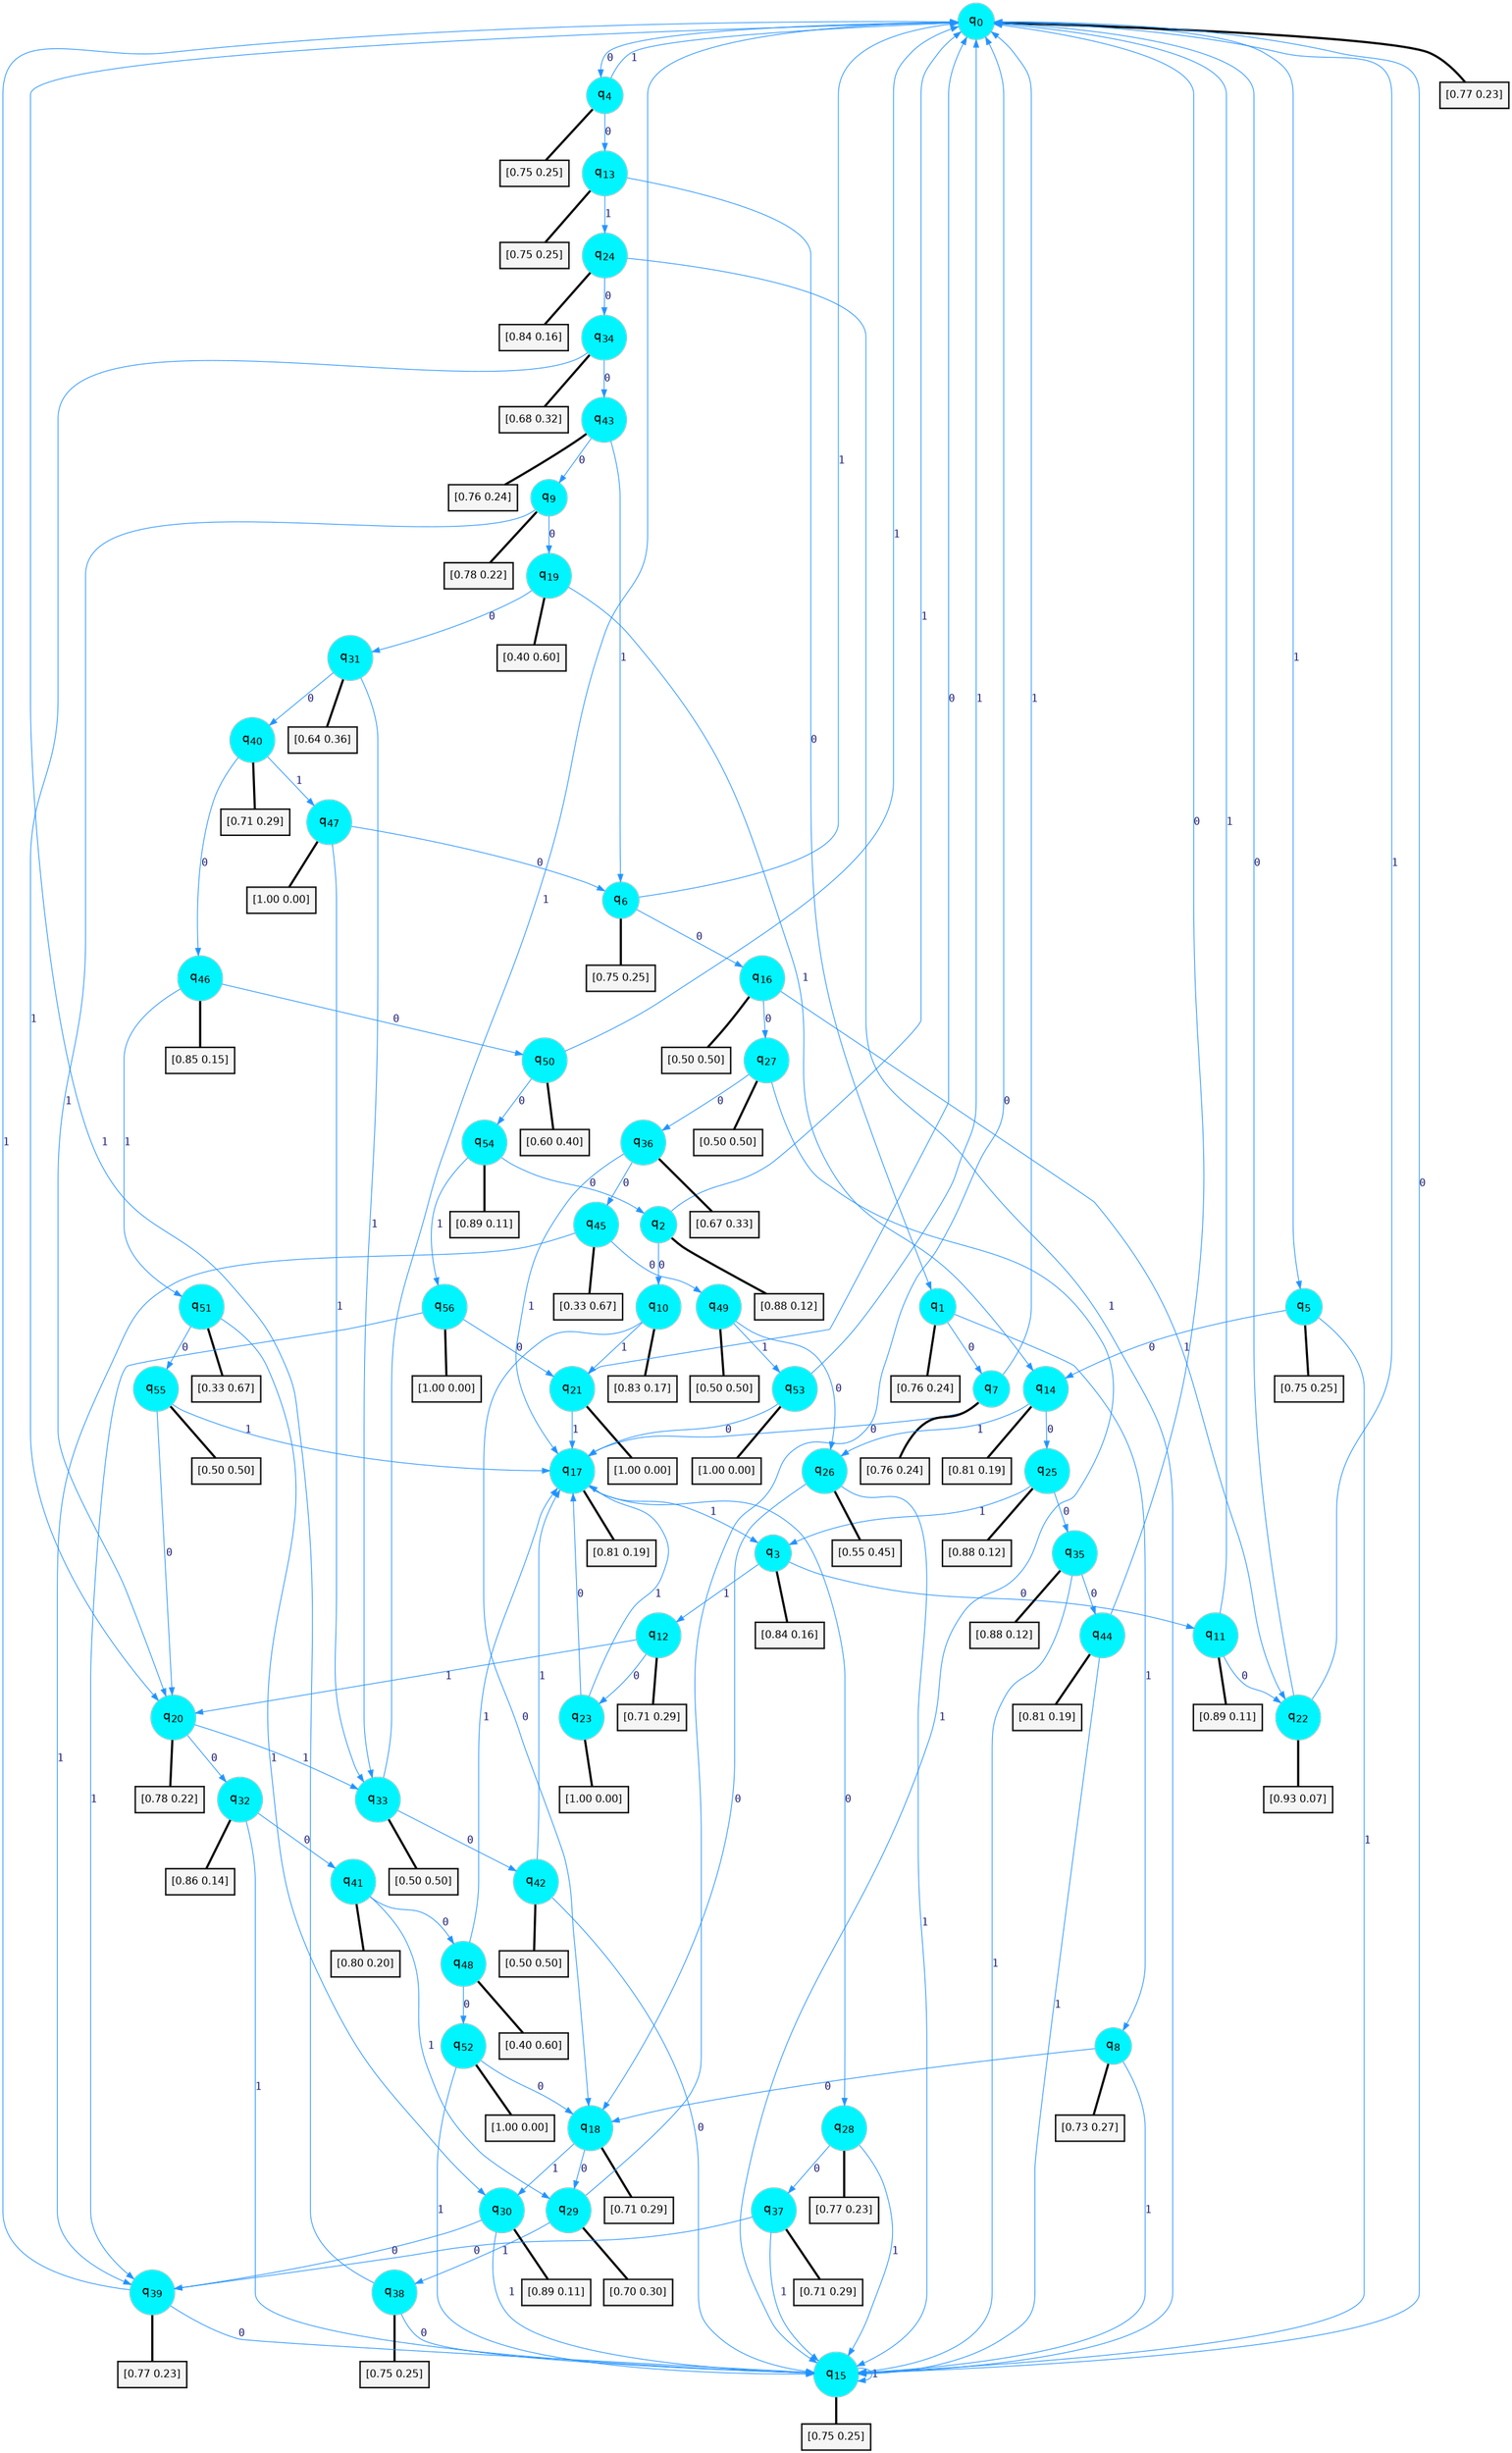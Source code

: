 digraph G {
graph [
bgcolor=transparent, dpi=300, rankdir=TD, size="40,25"];
node [
color=gray, fillcolor=turquoise1, fontcolor=black, fontname=Helvetica, fontsize=16, fontweight=bold, shape=circle, style=filled];
edge [
arrowsize=1, color=dodgerblue1, fontcolor=midnightblue, fontname=courier, fontweight=bold, penwidth=1, style=solid, weight=20];
0[label=<q<SUB>0</SUB>>];
1[label=<q<SUB>1</SUB>>];
2[label=<q<SUB>2</SUB>>];
3[label=<q<SUB>3</SUB>>];
4[label=<q<SUB>4</SUB>>];
5[label=<q<SUB>5</SUB>>];
6[label=<q<SUB>6</SUB>>];
7[label=<q<SUB>7</SUB>>];
8[label=<q<SUB>8</SUB>>];
9[label=<q<SUB>9</SUB>>];
10[label=<q<SUB>10</SUB>>];
11[label=<q<SUB>11</SUB>>];
12[label=<q<SUB>12</SUB>>];
13[label=<q<SUB>13</SUB>>];
14[label=<q<SUB>14</SUB>>];
15[label=<q<SUB>15</SUB>>];
16[label=<q<SUB>16</SUB>>];
17[label=<q<SUB>17</SUB>>];
18[label=<q<SUB>18</SUB>>];
19[label=<q<SUB>19</SUB>>];
20[label=<q<SUB>20</SUB>>];
21[label=<q<SUB>21</SUB>>];
22[label=<q<SUB>22</SUB>>];
23[label=<q<SUB>23</SUB>>];
24[label=<q<SUB>24</SUB>>];
25[label=<q<SUB>25</SUB>>];
26[label=<q<SUB>26</SUB>>];
27[label=<q<SUB>27</SUB>>];
28[label=<q<SUB>28</SUB>>];
29[label=<q<SUB>29</SUB>>];
30[label=<q<SUB>30</SUB>>];
31[label=<q<SUB>31</SUB>>];
32[label=<q<SUB>32</SUB>>];
33[label=<q<SUB>33</SUB>>];
34[label=<q<SUB>34</SUB>>];
35[label=<q<SUB>35</SUB>>];
36[label=<q<SUB>36</SUB>>];
37[label=<q<SUB>37</SUB>>];
38[label=<q<SUB>38</SUB>>];
39[label=<q<SUB>39</SUB>>];
40[label=<q<SUB>40</SUB>>];
41[label=<q<SUB>41</SUB>>];
42[label=<q<SUB>42</SUB>>];
43[label=<q<SUB>43</SUB>>];
44[label=<q<SUB>44</SUB>>];
45[label=<q<SUB>45</SUB>>];
46[label=<q<SUB>46</SUB>>];
47[label=<q<SUB>47</SUB>>];
48[label=<q<SUB>48</SUB>>];
49[label=<q<SUB>49</SUB>>];
50[label=<q<SUB>50</SUB>>];
51[label=<q<SUB>51</SUB>>];
52[label=<q<SUB>52</SUB>>];
53[label=<q<SUB>53</SUB>>];
54[label=<q<SUB>54</SUB>>];
55[label=<q<SUB>55</SUB>>];
56[label=<q<SUB>56</SUB>>];
57[label="[0.77 0.23]", shape=box,fontcolor=black, fontname=Helvetica, fontsize=14, penwidth=2, fillcolor=whitesmoke,color=black];
58[label="[0.76 0.24]", shape=box,fontcolor=black, fontname=Helvetica, fontsize=14, penwidth=2, fillcolor=whitesmoke,color=black];
59[label="[0.88 0.12]", shape=box,fontcolor=black, fontname=Helvetica, fontsize=14, penwidth=2, fillcolor=whitesmoke,color=black];
60[label="[0.84 0.16]", shape=box,fontcolor=black, fontname=Helvetica, fontsize=14, penwidth=2, fillcolor=whitesmoke,color=black];
61[label="[0.75 0.25]", shape=box,fontcolor=black, fontname=Helvetica, fontsize=14, penwidth=2, fillcolor=whitesmoke,color=black];
62[label="[0.75 0.25]", shape=box,fontcolor=black, fontname=Helvetica, fontsize=14, penwidth=2, fillcolor=whitesmoke,color=black];
63[label="[0.75 0.25]", shape=box,fontcolor=black, fontname=Helvetica, fontsize=14, penwidth=2, fillcolor=whitesmoke,color=black];
64[label="[0.76 0.24]", shape=box,fontcolor=black, fontname=Helvetica, fontsize=14, penwidth=2, fillcolor=whitesmoke,color=black];
65[label="[0.73 0.27]", shape=box,fontcolor=black, fontname=Helvetica, fontsize=14, penwidth=2, fillcolor=whitesmoke,color=black];
66[label="[0.78 0.22]", shape=box,fontcolor=black, fontname=Helvetica, fontsize=14, penwidth=2, fillcolor=whitesmoke,color=black];
67[label="[0.83 0.17]", shape=box,fontcolor=black, fontname=Helvetica, fontsize=14, penwidth=2, fillcolor=whitesmoke,color=black];
68[label="[0.89 0.11]", shape=box,fontcolor=black, fontname=Helvetica, fontsize=14, penwidth=2, fillcolor=whitesmoke,color=black];
69[label="[0.71 0.29]", shape=box,fontcolor=black, fontname=Helvetica, fontsize=14, penwidth=2, fillcolor=whitesmoke,color=black];
70[label="[0.75 0.25]", shape=box,fontcolor=black, fontname=Helvetica, fontsize=14, penwidth=2, fillcolor=whitesmoke,color=black];
71[label="[0.81 0.19]", shape=box,fontcolor=black, fontname=Helvetica, fontsize=14, penwidth=2, fillcolor=whitesmoke,color=black];
72[label="[0.75 0.25]", shape=box,fontcolor=black, fontname=Helvetica, fontsize=14, penwidth=2, fillcolor=whitesmoke,color=black];
73[label="[0.50 0.50]", shape=box,fontcolor=black, fontname=Helvetica, fontsize=14, penwidth=2, fillcolor=whitesmoke,color=black];
74[label="[0.81 0.19]", shape=box,fontcolor=black, fontname=Helvetica, fontsize=14, penwidth=2, fillcolor=whitesmoke,color=black];
75[label="[0.71 0.29]", shape=box,fontcolor=black, fontname=Helvetica, fontsize=14, penwidth=2, fillcolor=whitesmoke,color=black];
76[label="[0.40 0.60]", shape=box,fontcolor=black, fontname=Helvetica, fontsize=14, penwidth=2, fillcolor=whitesmoke,color=black];
77[label="[0.78 0.22]", shape=box,fontcolor=black, fontname=Helvetica, fontsize=14, penwidth=2, fillcolor=whitesmoke,color=black];
78[label="[1.00 0.00]", shape=box,fontcolor=black, fontname=Helvetica, fontsize=14, penwidth=2, fillcolor=whitesmoke,color=black];
79[label="[0.93 0.07]", shape=box,fontcolor=black, fontname=Helvetica, fontsize=14, penwidth=2, fillcolor=whitesmoke,color=black];
80[label="[1.00 0.00]", shape=box,fontcolor=black, fontname=Helvetica, fontsize=14, penwidth=2, fillcolor=whitesmoke,color=black];
81[label="[0.84 0.16]", shape=box,fontcolor=black, fontname=Helvetica, fontsize=14, penwidth=2, fillcolor=whitesmoke,color=black];
82[label="[0.88 0.12]", shape=box,fontcolor=black, fontname=Helvetica, fontsize=14, penwidth=2, fillcolor=whitesmoke,color=black];
83[label="[0.55 0.45]", shape=box,fontcolor=black, fontname=Helvetica, fontsize=14, penwidth=2, fillcolor=whitesmoke,color=black];
84[label="[0.50 0.50]", shape=box,fontcolor=black, fontname=Helvetica, fontsize=14, penwidth=2, fillcolor=whitesmoke,color=black];
85[label="[0.77 0.23]", shape=box,fontcolor=black, fontname=Helvetica, fontsize=14, penwidth=2, fillcolor=whitesmoke,color=black];
86[label="[0.70 0.30]", shape=box,fontcolor=black, fontname=Helvetica, fontsize=14, penwidth=2, fillcolor=whitesmoke,color=black];
87[label="[0.89 0.11]", shape=box,fontcolor=black, fontname=Helvetica, fontsize=14, penwidth=2, fillcolor=whitesmoke,color=black];
88[label="[0.64 0.36]", shape=box,fontcolor=black, fontname=Helvetica, fontsize=14, penwidth=2, fillcolor=whitesmoke,color=black];
89[label="[0.86 0.14]", shape=box,fontcolor=black, fontname=Helvetica, fontsize=14, penwidth=2, fillcolor=whitesmoke,color=black];
90[label="[0.50 0.50]", shape=box,fontcolor=black, fontname=Helvetica, fontsize=14, penwidth=2, fillcolor=whitesmoke,color=black];
91[label="[0.68 0.32]", shape=box,fontcolor=black, fontname=Helvetica, fontsize=14, penwidth=2, fillcolor=whitesmoke,color=black];
92[label="[0.88 0.12]", shape=box,fontcolor=black, fontname=Helvetica, fontsize=14, penwidth=2, fillcolor=whitesmoke,color=black];
93[label="[0.67 0.33]", shape=box,fontcolor=black, fontname=Helvetica, fontsize=14, penwidth=2, fillcolor=whitesmoke,color=black];
94[label="[0.71 0.29]", shape=box,fontcolor=black, fontname=Helvetica, fontsize=14, penwidth=2, fillcolor=whitesmoke,color=black];
95[label="[0.75 0.25]", shape=box,fontcolor=black, fontname=Helvetica, fontsize=14, penwidth=2, fillcolor=whitesmoke,color=black];
96[label="[0.77 0.23]", shape=box,fontcolor=black, fontname=Helvetica, fontsize=14, penwidth=2, fillcolor=whitesmoke,color=black];
97[label="[0.71 0.29]", shape=box,fontcolor=black, fontname=Helvetica, fontsize=14, penwidth=2, fillcolor=whitesmoke,color=black];
98[label="[0.80 0.20]", shape=box,fontcolor=black, fontname=Helvetica, fontsize=14, penwidth=2, fillcolor=whitesmoke,color=black];
99[label="[0.50 0.50]", shape=box,fontcolor=black, fontname=Helvetica, fontsize=14, penwidth=2, fillcolor=whitesmoke,color=black];
100[label="[0.76 0.24]", shape=box,fontcolor=black, fontname=Helvetica, fontsize=14, penwidth=2, fillcolor=whitesmoke,color=black];
101[label="[0.81 0.19]", shape=box,fontcolor=black, fontname=Helvetica, fontsize=14, penwidth=2, fillcolor=whitesmoke,color=black];
102[label="[0.33 0.67]", shape=box,fontcolor=black, fontname=Helvetica, fontsize=14, penwidth=2, fillcolor=whitesmoke,color=black];
103[label="[0.85 0.15]", shape=box,fontcolor=black, fontname=Helvetica, fontsize=14, penwidth=2, fillcolor=whitesmoke,color=black];
104[label="[1.00 0.00]", shape=box,fontcolor=black, fontname=Helvetica, fontsize=14, penwidth=2, fillcolor=whitesmoke,color=black];
105[label="[0.40 0.60]", shape=box,fontcolor=black, fontname=Helvetica, fontsize=14, penwidth=2, fillcolor=whitesmoke,color=black];
106[label="[0.50 0.50]", shape=box,fontcolor=black, fontname=Helvetica, fontsize=14, penwidth=2, fillcolor=whitesmoke,color=black];
107[label="[0.60 0.40]", shape=box,fontcolor=black, fontname=Helvetica, fontsize=14, penwidth=2, fillcolor=whitesmoke,color=black];
108[label="[0.33 0.67]", shape=box,fontcolor=black, fontname=Helvetica, fontsize=14, penwidth=2, fillcolor=whitesmoke,color=black];
109[label="[1.00 0.00]", shape=box,fontcolor=black, fontname=Helvetica, fontsize=14, penwidth=2, fillcolor=whitesmoke,color=black];
110[label="[1.00 0.00]", shape=box,fontcolor=black, fontname=Helvetica, fontsize=14, penwidth=2, fillcolor=whitesmoke,color=black];
111[label="[0.89 0.11]", shape=box,fontcolor=black, fontname=Helvetica, fontsize=14, penwidth=2, fillcolor=whitesmoke,color=black];
112[label="[0.50 0.50]", shape=box,fontcolor=black, fontname=Helvetica, fontsize=14, penwidth=2, fillcolor=whitesmoke,color=black];
113[label="[1.00 0.00]", shape=box,fontcolor=black, fontname=Helvetica, fontsize=14, penwidth=2, fillcolor=whitesmoke,color=black];
0->4 [label=0];
0->5 [label=1];
0->57 [arrowhead=none, penwidth=3,color=black];
1->7 [label=0];
1->8 [label=1];
1->58 [arrowhead=none, penwidth=3,color=black];
2->10 [label=0];
2->0 [label=1];
2->59 [arrowhead=none, penwidth=3,color=black];
3->11 [label=0];
3->12 [label=1];
3->60 [arrowhead=none, penwidth=3,color=black];
4->13 [label=0];
4->0 [label=1];
4->61 [arrowhead=none, penwidth=3,color=black];
5->14 [label=0];
5->15 [label=1];
5->62 [arrowhead=none, penwidth=3,color=black];
6->16 [label=0];
6->0 [label=1];
6->63 [arrowhead=none, penwidth=3,color=black];
7->17 [label=0];
7->0 [label=1];
7->64 [arrowhead=none, penwidth=3,color=black];
8->18 [label=0];
8->15 [label=1];
8->65 [arrowhead=none, penwidth=3,color=black];
9->19 [label=0];
9->20 [label=1];
9->66 [arrowhead=none, penwidth=3,color=black];
10->18 [label=0];
10->21 [label=1];
10->67 [arrowhead=none, penwidth=3,color=black];
11->22 [label=0];
11->0 [label=1];
11->68 [arrowhead=none, penwidth=3,color=black];
12->23 [label=0];
12->20 [label=1];
12->69 [arrowhead=none, penwidth=3,color=black];
13->1 [label=0];
13->24 [label=1];
13->70 [arrowhead=none, penwidth=3,color=black];
14->25 [label=0];
14->26 [label=1];
14->71 [arrowhead=none, penwidth=3,color=black];
15->0 [label=0];
15->15 [label=1];
15->72 [arrowhead=none, penwidth=3,color=black];
16->27 [label=0];
16->22 [label=1];
16->73 [arrowhead=none, penwidth=3,color=black];
17->28 [label=0];
17->3 [label=1];
17->74 [arrowhead=none, penwidth=3,color=black];
18->29 [label=0];
18->30 [label=1];
18->75 [arrowhead=none, penwidth=3,color=black];
19->31 [label=0];
19->14 [label=1];
19->76 [arrowhead=none, penwidth=3,color=black];
20->32 [label=0];
20->33 [label=1];
20->77 [arrowhead=none, penwidth=3,color=black];
21->0 [label=0];
21->17 [label=1];
21->78 [arrowhead=none, penwidth=3,color=black];
22->0 [label=0];
22->0 [label=1];
22->79 [arrowhead=none, penwidth=3,color=black];
23->17 [label=0];
23->17 [label=1];
23->80 [arrowhead=none, penwidth=3,color=black];
24->34 [label=0];
24->15 [label=1];
24->81 [arrowhead=none, penwidth=3,color=black];
25->35 [label=0];
25->3 [label=1];
25->82 [arrowhead=none, penwidth=3,color=black];
26->18 [label=0];
26->15 [label=1];
26->83 [arrowhead=none, penwidth=3,color=black];
27->36 [label=0];
27->15 [label=1];
27->84 [arrowhead=none, penwidth=3,color=black];
28->37 [label=0];
28->15 [label=1];
28->85 [arrowhead=none, penwidth=3,color=black];
29->0 [label=0];
29->38 [label=1];
29->86 [arrowhead=none, penwidth=3,color=black];
30->39 [label=0];
30->15 [label=1];
30->87 [arrowhead=none, penwidth=3,color=black];
31->40 [label=0];
31->33 [label=1];
31->88 [arrowhead=none, penwidth=3,color=black];
32->41 [label=0];
32->15 [label=1];
32->89 [arrowhead=none, penwidth=3,color=black];
33->42 [label=0];
33->0 [label=1];
33->90 [arrowhead=none, penwidth=3,color=black];
34->43 [label=0];
34->20 [label=1];
34->91 [arrowhead=none, penwidth=3,color=black];
35->44 [label=0];
35->15 [label=1];
35->92 [arrowhead=none, penwidth=3,color=black];
36->45 [label=0];
36->17 [label=1];
36->93 [arrowhead=none, penwidth=3,color=black];
37->39 [label=0];
37->15 [label=1];
37->94 [arrowhead=none, penwidth=3,color=black];
38->15 [label=0];
38->0 [label=1];
38->95 [arrowhead=none, penwidth=3,color=black];
39->15 [label=0];
39->0 [label=1];
39->96 [arrowhead=none, penwidth=3,color=black];
40->46 [label=0];
40->47 [label=1];
40->97 [arrowhead=none, penwidth=3,color=black];
41->48 [label=0];
41->29 [label=1];
41->98 [arrowhead=none, penwidth=3,color=black];
42->15 [label=0];
42->17 [label=1];
42->99 [arrowhead=none, penwidth=3,color=black];
43->9 [label=0];
43->6 [label=1];
43->100 [arrowhead=none, penwidth=3,color=black];
44->0 [label=0];
44->15 [label=1];
44->101 [arrowhead=none, penwidth=3,color=black];
45->49 [label=0];
45->39 [label=1];
45->102 [arrowhead=none, penwidth=3,color=black];
46->50 [label=0];
46->51 [label=1];
46->103 [arrowhead=none, penwidth=3,color=black];
47->6 [label=0];
47->33 [label=1];
47->104 [arrowhead=none, penwidth=3,color=black];
48->52 [label=0];
48->17 [label=1];
48->105 [arrowhead=none, penwidth=3,color=black];
49->26 [label=0];
49->53 [label=1];
49->106 [arrowhead=none, penwidth=3,color=black];
50->54 [label=0];
50->0 [label=1];
50->107 [arrowhead=none, penwidth=3,color=black];
51->55 [label=0];
51->30 [label=1];
51->108 [arrowhead=none, penwidth=3,color=black];
52->18 [label=0];
52->15 [label=1];
52->109 [arrowhead=none, penwidth=3,color=black];
53->17 [label=0];
53->0 [label=1];
53->110 [arrowhead=none, penwidth=3,color=black];
54->2 [label=0];
54->56 [label=1];
54->111 [arrowhead=none, penwidth=3,color=black];
55->20 [label=0];
55->17 [label=1];
55->112 [arrowhead=none, penwidth=3,color=black];
56->21 [label=0];
56->39 [label=1];
56->113 [arrowhead=none, penwidth=3,color=black];
}
